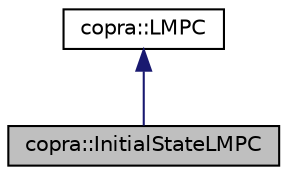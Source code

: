 digraph "copra::InitialStateLMPC"
{
 // LATEX_PDF_SIZE
  edge [fontname="Helvetica",fontsize="10",labelfontname="Helvetica",labelfontsize="10"];
  node [fontname="Helvetica",fontsize="10",shape=record];
  Node1 [label="copra::InitialStateLMPC",height=0.2,width=0.4,color="black", fillcolor="grey75", style="filled", fontcolor="black",tooltip="LMPC with optimization of initial state. This class gives all the needed composants for performing a ..."];
  Node2 -> Node1 [dir="back",color="midnightblue",fontsize="10",style="solid",fontname="Helvetica"];
  Node2 [label="copra::LMPC",height=0.2,width=0.4,color="black", fillcolor="white", style="filled",URL="$classcopra_1_1LMPC.html",tooltip="The Linear Model Predictive Controller (LMPC). This class gives all the needed composants for perform..."];
}
